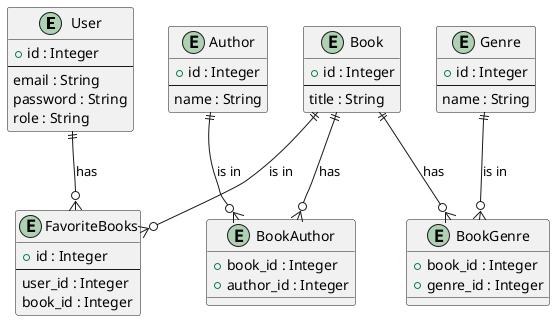 @startuml
entity "User" as user {
  + id : Integer
  --
  email : String
  password : String
  role : String
}

entity "Book" as book {
  + id : Integer
  --
  title : String
}

entity "Genre" as genre {
  + id : Integer
  --
  name : String
}

entity "Author" as author {
  + id : Integer
  --
  name : String
}

entity "FavoriteBooks" as favorite_books {
  + id : Integer
  --
  user_id : Integer
  book_id : Integer
}

entity "BookGenre" as book_genre {
  + book_id : Integer
  + genre_id : Integer
}

entity "BookAuthor" as book_author {
  + book_id : Integer
  + author_id : Integer
}

user ||--o{ favorite_books : has
book ||--o{ favorite_books : is in
book ||--o{ book_genre : has
genre ||--o{ book_genre : is in
book ||--o{ book_author : has
author ||--o{ book_author : is in
@enduml